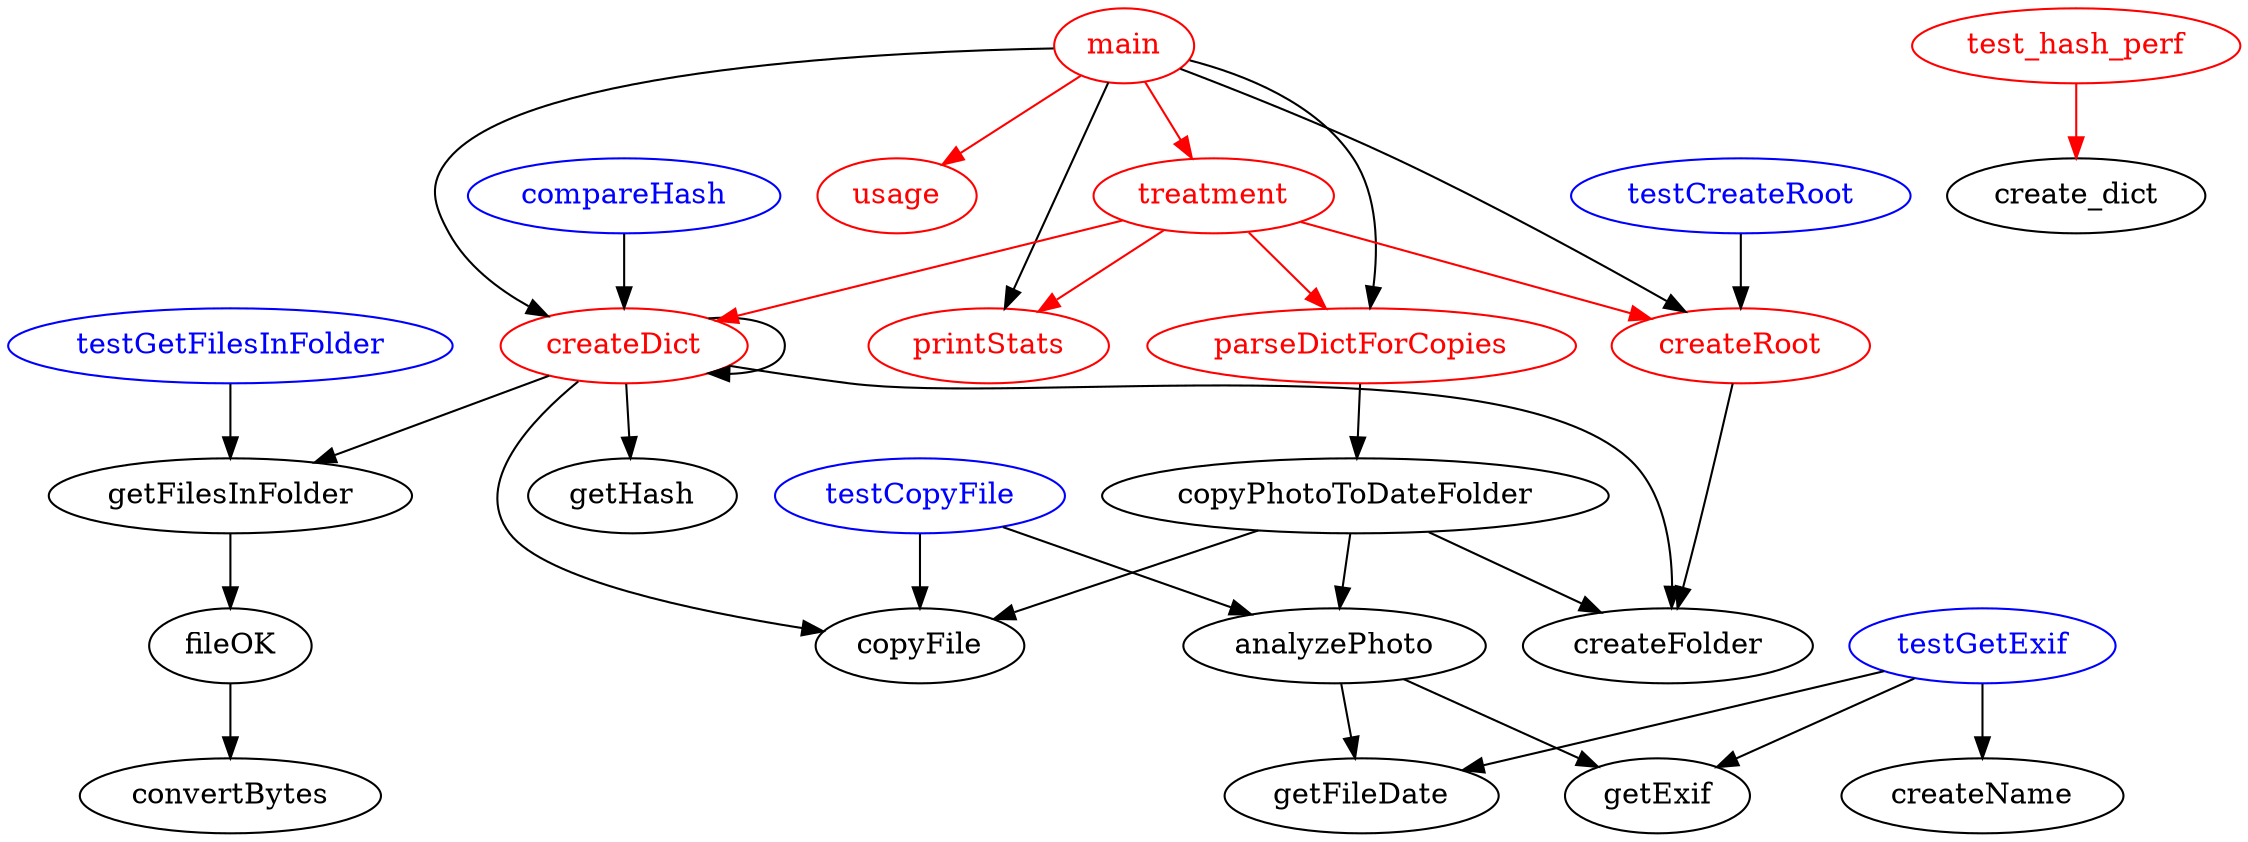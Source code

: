 digraph {
//rankdir="TB";
main -> createDict
main -> parseDictForCopies
main -> printStats
main -> createRoot

compareHash [color="blue", fontcolor="blue"]
compareHash -> createDict

parseDictForCopies -> copyPhotoToDateFolder
copyPhotoToDateFolder -> createFolder
copyPhotoToDateFolder -> copyFile
copyPhotoToDateFolder -> analyzePhoto

createDict -> getFilesInFolder
createDict -> getHash
createDict -> createFolder
createDict -> copyFile
createDict -> createDict

testGetFilesInFolder [color="blue", fontcolor="blue"]
testGetFilesInFolder -> getFilesInFolder
getFilesInFolder -> fileOK
fileOK -> convertBytes

testGetExif [color="blue", fontcolor="blue"]
testGetExif -> getFileDate
testGetExif -> getExif
testGetExif -> createName

testCreateRoot [color="blue", fontcolor="blue"]
testCreateRoot -> createRoot
createRoot -> createFolder

testCopyFile [color="blue", fontcolor="blue"]
testCopyFile -> copyFile
testCopyFile -> analyzePhoto

analyzePhoto -> getExif
analyzePhoto -> getFileDate

//new
main [color="red", fontcolor="red"]
main -> treatment [color="red"]

usage [color="red", fontcolor="red"]
main -> usage [color="red"]

treatment [color="red", fontcolor="red"]
treatment -> createRoot [color="red"]
createRoot [color="red", fontcolor="red"]

treatment -> createDict [color="red"]
createDict [color="red", fontcolor="red"]

parseDictForCopies [color="red", fontcolor="red"]
treatment -> parseDictForCopies [color="red"]

printStats [color="red", fontcolor="red"]
treatment -> printStats [color="red"]

test_hash_perf [color="red", fontcolor="red"]
test_hash_perf -> create_dict [color="red"]

create_dict



//root [label="Rtot\n Jeure", shape="box", color="blue", fontcolor="blue"];
//cfo [label="Roup CFO\n TBN", shape="box", color="blue", fontcolor="blue"];
//root -> cfo [arrowhead = "none"];
//ApplicationService -> BusinessProcess [label="USED_BY_1"];
//ApplicationInterface -> BusinessRole  [label="USED_BY_2"];
}
